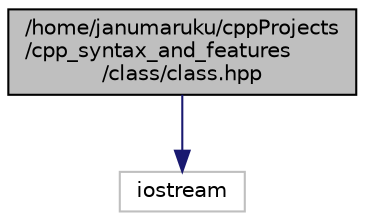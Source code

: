 digraph "/home/janumaruku/cppProjects/cpp_syntax_and_features/class/class.hpp"
{
 // LATEX_PDF_SIZE
  edge [fontname="Helvetica",fontsize="10",labelfontname="Helvetica",labelfontsize="10"];
  node [fontname="Helvetica",fontsize="10",shape=record];
  Node1 [label="/home/janumaruku/cppProjects\l/cpp_syntax_and_features\l/class/class.hpp",height=0.2,width=0.4,color="black", fillcolor="grey75", style="filled", fontcolor="black",tooltip="Class in C++."];
  Node1 -> Node2 [color="midnightblue",fontsize="10",style="solid",fontname="Helvetica"];
  Node2 [label="iostream",height=0.2,width=0.4,color="grey75", fillcolor="white", style="filled",tooltip=" "];
}
